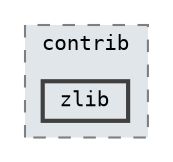 digraph "C:/Users/s239074/Documents/ogl_renderer/thirdparty/assimp/out/build/x64-Debug/contrib/zlib"
{
 // LATEX_PDF_SIZE
  bgcolor="transparent";
  edge [fontname=Terminal,fontsize=10,labelfontname=Helvetica,labelfontsize=10];
  node [fontname=Terminal,fontsize=10,shape=box,height=0.2,width=0.4];
  compound=true
  subgraph clusterdir_95eaec3c7afc1b8ee1294e567d837bd7 {
    graph [ bgcolor="#e0e6e9", pencolor="grey50", label="contrib", fontname=Terminal,fontsize=10 style="filled,dashed", URL="dir_95eaec3c7afc1b8ee1294e567d837bd7.html",tooltip=""]
  dir_d6646dcb6ca55fc30cc3c47a906110bf [label="zlib", fillcolor="#e0e6e9", color="grey25", style="filled,bold", URL="dir_d6646dcb6ca55fc30cc3c47a906110bf.html",tooltip=""];
  }
}
